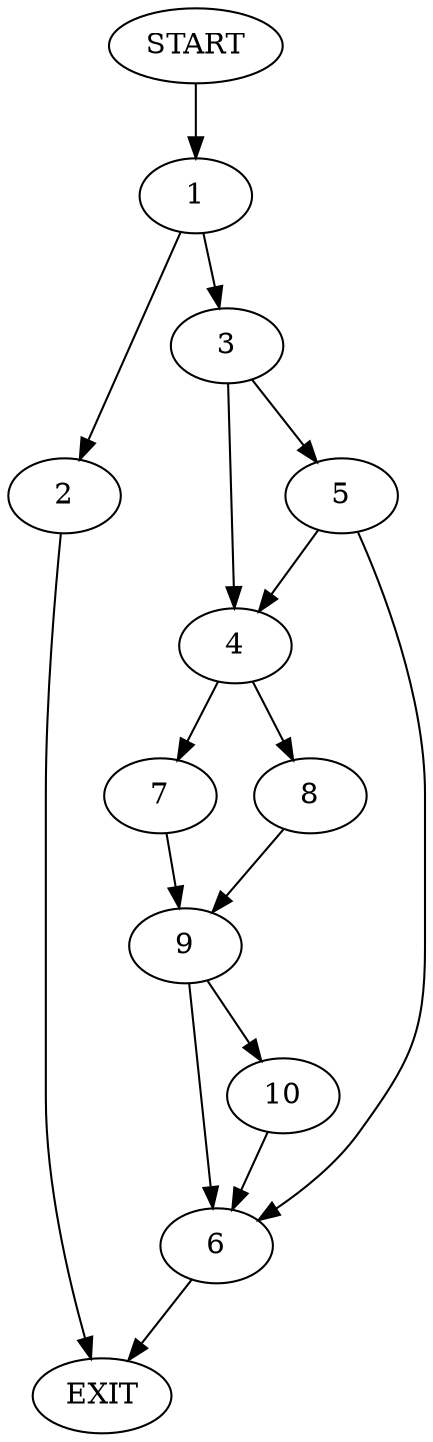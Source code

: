 digraph {
0 [label="START"]
11 [label="EXIT"]
0 -> 1
1 -> 2
1 -> 3
2 -> 11
3 -> 4
3 -> 5
5 -> 4
5 -> 6
4 -> 7
4 -> 8
6 -> 11
8 -> 9
7 -> 9
9 -> 10
9 -> 6
10 -> 6
}
